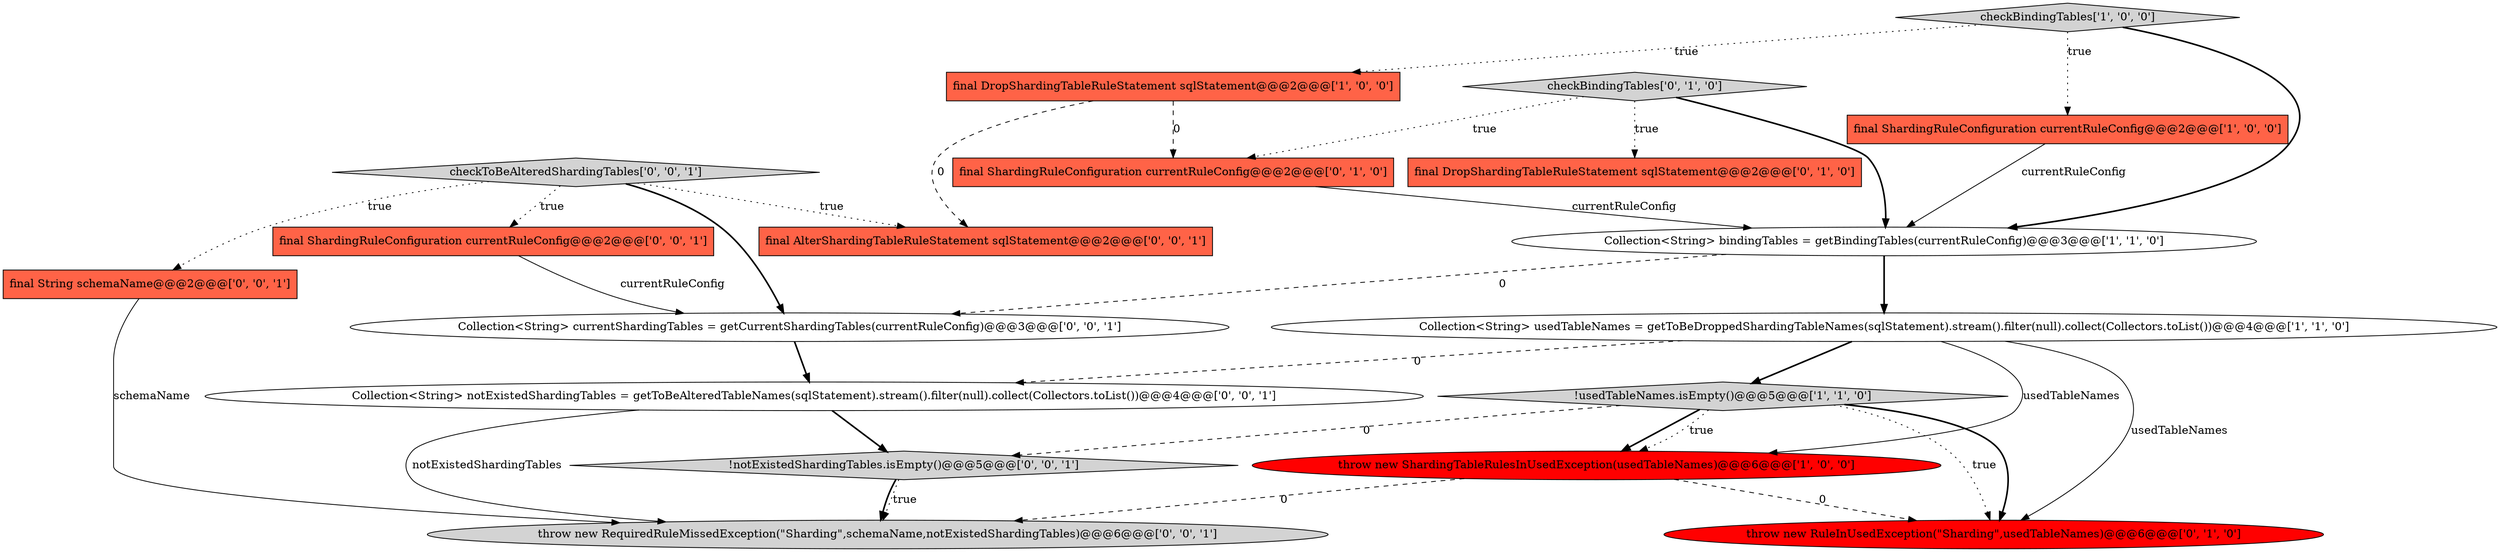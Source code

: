 digraph {
6 [style = filled, label = "checkBindingTables['1', '0', '0']", fillcolor = lightgray, shape = diamond image = "AAA0AAABBB1BBB"];
13 [style = filled, label = "final String schemaName@@@2@@@['0', '0', '1']", fillcolor = tomato, shape = box image = "AAA0AAABBB3BBB"];
12 [style = filled, label = "checkToBeAlteredShardingTables['0', '0', '1']", fillcolor = lightgray, shape = diamond image = "AAA0AAABBB3BBB"];
4 [style = filled, label = "Collection<String> usedTableNames = getToBeDroppedShardingTableNames(sqlStatement).stream().filter(null).collect(Collectors.toList())@@@4@@@['1', '1', '0']", fillcolor = white, shape = ellipse image = "AAA0AAABBB1BBB"];
3 [style = filled, label = "!usedTableNames.isEmpty()@@@5@@@['1', '1', '0']", fillcolor = lightgray, shape = diamond image = "AAA0AAABBB1BBB"];
18 [style = filled, label = "Collection<String> notExistedShardingTables = getToBeAlteredTableNames(sqlStatement).stream().filter(null).collect(Collectors.toList())@@@4@@@['0', '0', '1']", fillcolor = white, shape = ellipse image = "AAA0AAABBB3BBB"];
8 [style = filled, label = "checkBindingTables['0', '1', '0']", fillcolor = lightgray, shape = diamond image = "AAA0AAABBB2BBB"];
16 [style = filled, label = "final ShardingRuleConfiguration currentRuleConfig@@@2@@@['0', '0', '1']", fillcolor = tomato, shape = box image = "AAA0AAABBB3BBB"];
0 [style = filled, label = "final ShardingRuleConfiguration currentRuleConfig@@@2@@@['1', '0', '0']", fillcolor = tomato, shape = box image = "AAA0AAABBB1BBB"];
15 [style = filled, label = "Collection<String> currentShardingTables = getCurrentShardingTables(currentRuleConfig)@@@3@@@['0', '0', '1']", fillcolor = white, shape = ellipse image = "AAA0AAABBB3BBB"];
5 [style = filled, label = "Collection<String> bindingTables = getBindingTables(currentRuleConfig)@@@3@@@['1', '1', '0']", fillcolor = white, shape = ellipse image = "AAA0AAABBB1BBB"];
14 [style = filled, label = "throw new RequiredRuleMissedException(\"Sharding\",schemaName,notExistedShardingTables)@@@6@@@['0', '0', '1']", fillcolor = lightgray, shape = ellipse image = "AAA0AAABBB3BBB"];
10 [style = filled, label = "final ShardingRuleConfiguration currentRuleConfig@@@2@@@['0', '1', '0']", fillcolor = tomato, shape = box image = "AAA1AAABBB2BBB"];
17 [style = filled, label = "final AlterShardingTableRuleStatement sqlStatement@@@2@@@['0', '0', '1']", fillcolor = tomato, shape = box image = "AAA0AAABBB3BBB"];
7 [style = filled, label = "throw new RuleInUsedException(\"Sharding\",usedTableNames)@@@6@@@['0', '1', '0']", fillcolor = red, shape = ellipse image = "AAA1AAABBB2BBB"];
11 [style = filled, label = "!notExistedShardingTables.isEmpty()@@@5@@@['0', '0', '1']", fillcolor = lightgray, shape = diamond image = "AAA0AAABBB3BBB"];
2 [style = filled, label = "throw new ShardingTableRulesInUsedException(usedTableNames)@@@6@@@['1', '0', '0']", fillcolor = red, shape = ellipse image = "AAA1AAABBB1BBB"];
1 [style = filled, label = "final DropShardingTableRuleStatement sqlStatement@@@2@@@['1', '0', '0']", fillcolor = tomato, shape = box image = "AAA1AAABBB1BBB"];
9 [style = filled, label = "final DropShardingTableRuleStatement sqlStatement@@@2@@@['0', '1', '0']", fillcolor = tomato, shape = box image = "AAA0AAABBB2BBB"];
4->18 [style = dashed, label="0"];
4->3 [style = bold, label=""];
13->14 [style = solid, label="schemaName"];
3->7 [style = dotted, label="true"];
12->17 [style = dotted, label="true"];
0->5 [style = solid, label="currentRuleConfig"];
11->14 [style = bold, label=""];
18->11 [style = bold, label=""];
12->15 [style = bold, label=""];
6->1 [style = dotted, label="true"];
11->14 [style = dotted, label="true"];
1->10 [style = dashed, label="0"];
8->10 [style = dotted, label="true"];
2->7 [style = dashed, label="0"];
15->18 [style = bold, label=""];
4->7 [style = solid, label="usedTableNames"];
18->14 [style = solid, label="notExistedShardingTables"];
6->5 [style = bold, label=""];
10->5 [style = solid, label="currentRuleConfig"];
12->13 [style = dotted, label="true"];
1->17 [style = dashed, label="0"];
2->14 [style = dashed, label="0"];
3->2 [style = bold, label=""];
8->5 [style = bold, label=""];
3->7 [style = bold, label=""];
12->16 [style = dotted, label="true"];
5->4 [style = bold, label=""];
6->0 [style = dotted, label="true"];
8->9 [style = dotted, label="true"];
5->15 [style = dashed, label="0"];
4->2 [style = solid, label="usedTableNames"];
16->15 [style = solid, label="currentRuleConfig"];
3->11 [style = dashed, label="0"];
3->2 [style = dotted, label="true"];
}
